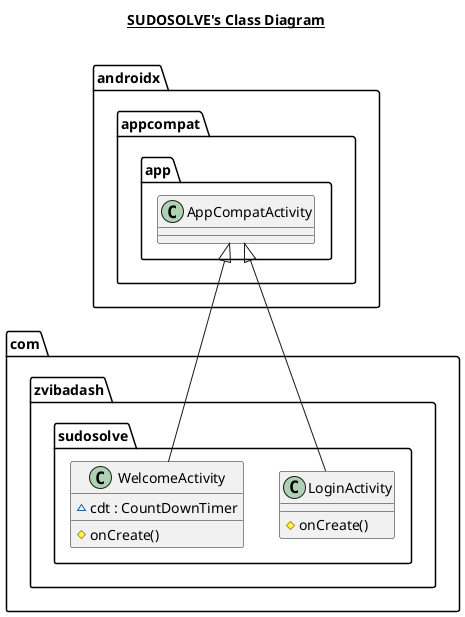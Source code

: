 @startuml

title __SUDOSOLVE's Class Diagram__\n

  namespace com.zvibadash.sudosolve {
    class com.zvibadash.sudosolve.LoginActivity {
        # onCreate()
    }
  }
  

  namespace com.zvibadash.sudosolve {
    class com.zvibadash.sudosolve.WelcomeActivity {
        ~ cdt : CountDownTimer
        # onCreate()
    }
  }
  

  com.zvibadash.sudosolve.LoginActivity -up-|> androidx.appcompat.app.AppCompatActivity
  com.zvibadash.sudosolve.WelcomeActivity -up-|> androidx.appcompat.app.AppCompatActivity

@enduml
